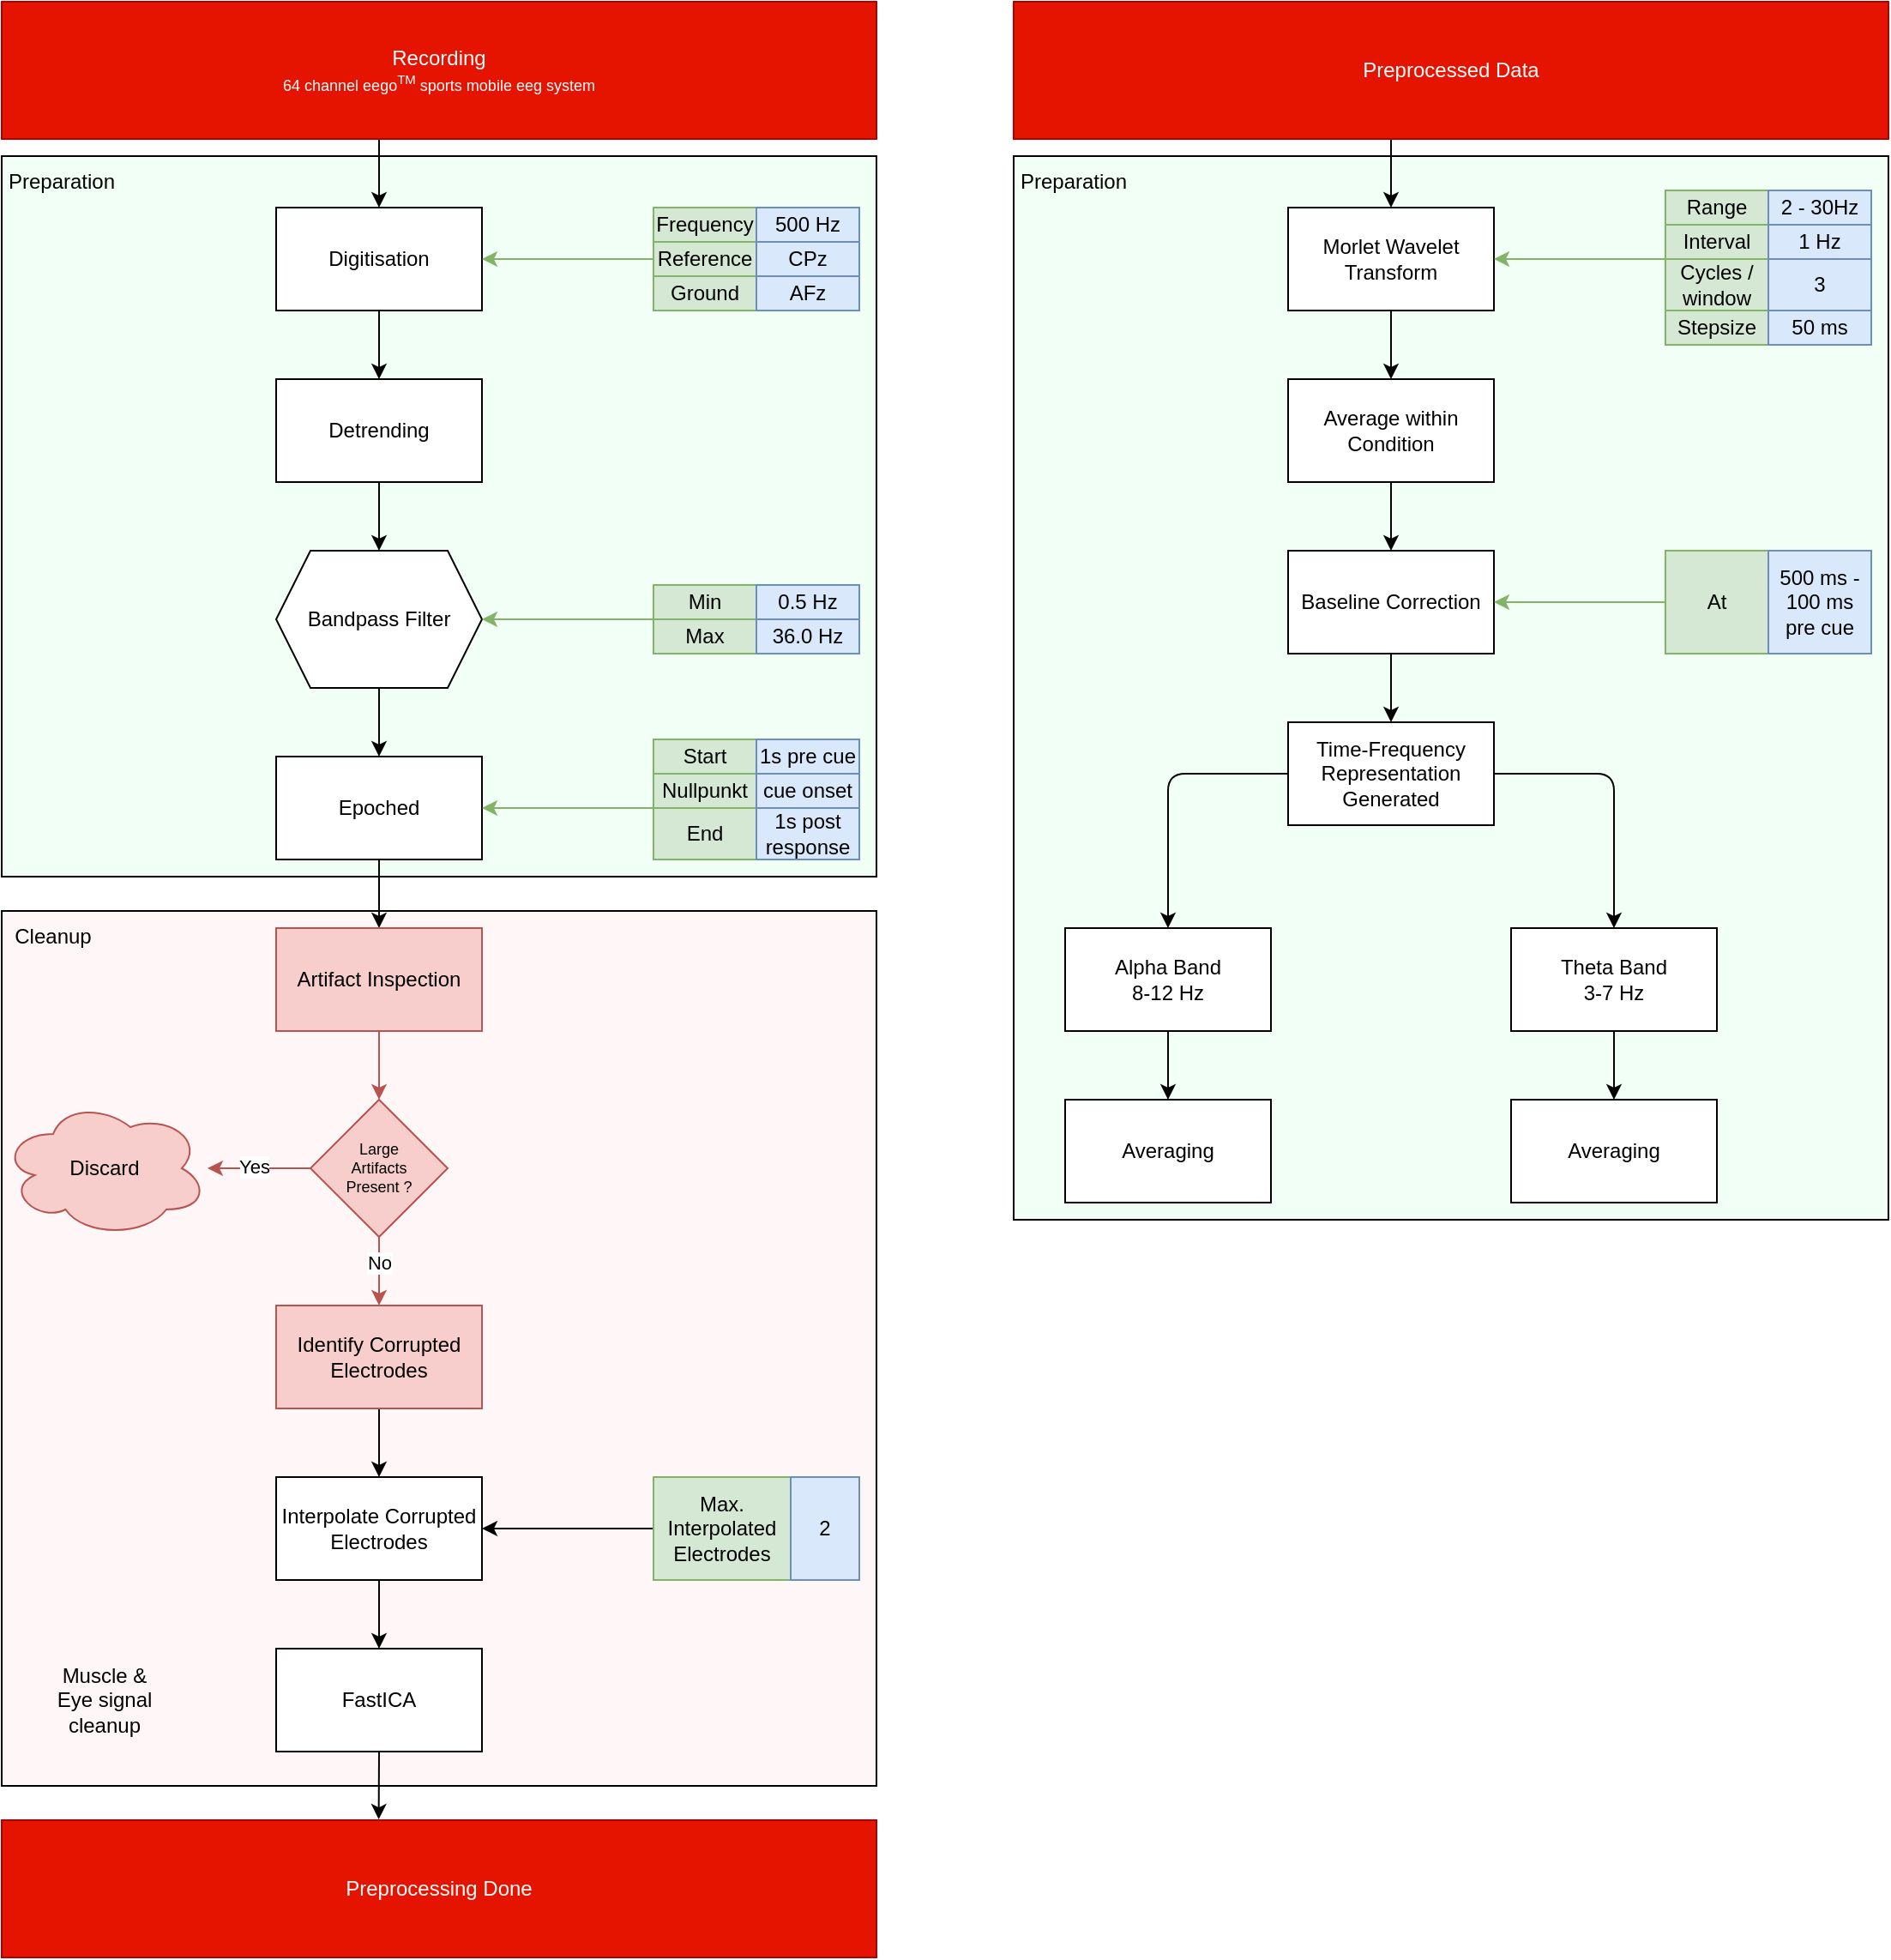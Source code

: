 <mxfile version="22.1.2" type="device">
  <diagram name="Page-1" id="T5EYXJv1ri5F9CuWuJAU">
    <mxGraphModel dx="1610" dy="917" grid="1" gridSize="10" guides="1" tooltips="1" connect="1" arrows="1" fold="1" page="0" pageScale="1" pageWidth="850" pageHeight="1100" math="0" shadow="0">
      <root>
        <mxCell id="0" />
        <mxCell id="1" parent="0" />
        <mxCell id="LV5YEyjAx938TFkUb-Wb-101" value="" style="rounded=0;whiteSpace=wrap;html=1;fillColor=#F2FFF7;" vertex="1" parent="1">
          <mxGeometry x="610" y="90" width="510" height="620" as="geometry" />
        </mxCell>
        <mxCell id="LV5YEyjAx938TFkUb-Wb-58" value="" style="rounded=0;whiteSpace=wrap;html=1;fillColor=#F2FFF7;strokeColor=#000000;fillStyle=auto;fontColor=#000000;gradientColor=none;" vertex="1" parent="1">
          <mxGeometry x="20" y="90" width="510" height="420" as="geometry" />
        </mxCell>
        <mxCell id="LV5YEyjAx938TFkUb-Wb-57" value="" style="rounded=0;whiteSpace=wrap;html=1;fillColor=#FFF7F7;" vertex="1" parent="1">
          <mxGeometry x="20" y="530" width="510" height="510" as="geometry" />
        </mxCell>
        <mxCell id="LV5YEyjAx938TFkUb-Wb-5" value="" style="edgeStyle=orthogonalEdgeStyle;orthogonalLoop=1;jettySize=auto;html=1;" edge="1" parent="1" source="LV5YEyjAx938TFkUb-Wb-2" target="LV5YEyjAx938TFkUb-Wb-4">
          <mxGeometry relative="1" as="geometry">
            <Array as="points">
              <mxPoint x="240" y="90" />
              <mxPoint x="240" y="90" />
            </Array>
          </mxGeometry>
        </mxCell>
        <mxCell id="LV5YEyjAx938TFkUb-Wb-2" value="&lt;div&gt;Recording&lt;/div&gt;&lt;div style=&quot;font-size: 9px;&quot; align=&quot;center&quot;&gt;64 channel eego&lt;sup&gt;TM&lt;/sup&gt; sports mobile eeg system&lt;br&gt;&lt;/div&gt;" style="rounded=0;whiteSpace=wrap;html=1;fillColor=#e51400;fontColor=#ffffff;strokeColor=#B20000;" vertex="1" parent="1">
          <mxGeometry x="20" width="510" height="80" as="geometry" />
        </mxCell>
        <mxCell id="LV5YEyjAx938TFkUb-Wb-17" value="" style="edgeStyle=orthogonalEdgeStyle;orthogonalLoop=1;jettySize=auto;html=1;" edge="1" parent="1" source="LV5YEyjAx938TFkUb-Wb-4" target="LV5YEyjAx938TFkUb-Wb-16">
          <mxGeometry relative="1" as="geometry" />
        </mxCell>
        <mxCell id="LV5YEyjAx938TFkUb-Wb-4" value="&lt;div&gt;Digitisation&lt;/div&gt;" style="rounded=0;whiteSpace=wrap;html=1;" vertex="1" parent="1">
          <mxGeometry x="180" y="120" width="120" height="60" as="geometry" />
        </mxCell>
        <mxCell id="LV5YEyjAx938TFkUb-Wb-9" style="edgeStyle=orthogonalEdgeStyle;orthogonalLoop=1;jettySize=auto;html=1;exitX=0;exitY=0.5;exitDx=0;exitDy=0;entryX=1;entryY=0.5;entryDx=0;entryDy=0;fillColor=#d5e8d4;strokeColor=#82b366;" edge="1" parent="1" source="LV5YEyjAx938TFkUb-Wb-8" target="LV5YEyjAx938TFkUb-Wb-4">
          <mxGeometry relative="1" as="geometry" />
        </mxCell>
        <mxCell id="LV5YEyjAx938TFkUb-Wb-8" value="" style="rounded=0;whiteSpace=wrap;html=1;fillColor=#d5e8d4;strokeColor=#82b366;" vertex="1" parent="1">
          <mxGeometry x="400" y="120" width="120" height="60" as="geometry" />
        </mxCell>
        <mxCell id="LV5YEyjAx938TFkUb-Wb-10" value="Frequency" style="text;html=1;strokeColor=#82b366;fillColor=none;align=center;verticalAlign=middle;whiteSpace=wrap;rounded=0;" vertex="1" parent="1">
          <mxGeometry x="400" y="120" width="60" height="20" as="geometry" />
        </mxCell>
        <mxCell id="LV5YEyjAx938TFkUb-Wb-11" value="Reference" style="rounded=0;whiteSpace=wrap;html=1;fillColor=#d5e8d4;strokeColor=#82b366;" vertex="1" parent="1">
          <mxGeometry x="400" y="140" width="60" height="20" as="geometry" />
        </mxCell>
        <mxCell id="LV5YEyjAx938TFkUb-Wb-12" value="Ground" style="rounded=0;whiteSpace=wrap;html=1;fillColor=#d5e8d4;strokeColor=#82b366;" vertex="1" parent="1">
          <mxGeometry x="400" y="160" width="60" height="20" as="geometry" />
        </mxCell>
        <mxCell id="LV5YEyjAx938TFkUb-Wb-13" value="500 Hz" style="rounded=0;whiteSpace=wrap;html=1;fillColor=#dae8fc;strokeColor=#6c8ebf;" vertex="1" parent="1">
          <mxGeometry x="460" y="120" width="60" height="20" as="geometry" />
        </mxCell>
        <mxCell id="LV5YEyjAx938TFkUb-Wb-14" value="CPz" style="rounded=0;whiteSpace=wrap;html=1;fillColor=#dae8fc;strokeColor=#6c8ebf;" vertex="1" parent="1">
          <mxGeometry x="460" y="140" width="60" height="20" as="geometry" />
        </mxCell>
        <mxCell id="LV5YEyjAx938TFkUb-Wb-15" value="AFz" style="rounded=0;whiteSpace=wrap;html=1;fillColor=#dae8fc;strokeColor=#6c8ebf;" vertex="1" parent="1">
          <mxGeometry x="460" y="160" width="60" height="20" as="geometry" />
        </mxCell>
        <mxCell id="LV5YEyjAx938TFkUb-Wb-21" value="" style="edgeStyle=orthogonalEdgeStyle;orthogonalLoop=1;jettySize=auto;html=1;" edge="1" parent="1" source="LV5YEyjAx938TFkUb-Wb-16" target="LV5YEyjAx938TFkUb-Wb-20">
          <mxGeometry relative="1" as="geometry" />
        </mxCell>
        <mxCell id="LV5YEyjAx938TFkUb-Wb-16" value="&lt;div&gt;Detrending&lt;/div&gt;" style="rounded=0;whiteSpace=wrap;html=1;" vertex="1" parent="1">
          <mxGeometry x="180" y="220" width="120" height="60" as="geometry" />
        </mxCell>
        <mxCell id="LV5YEyjAx938TFkUb-Wb-28" value="" style="edgeStyle=orthogonalEdgeStyle;orthogonalLoop=1;jettySize=auto;html=1;" edge="1" parent="1" source="LV5YEyjAx938TFkUb-Wb-20" target="LV5YEyjAx938TFkUb-Wb-27">
          <mxGeometry relative="1" as="geometry" />
        </mxCell>
        <mxCell id="LV5YEyjAx938TFkUb-Wb-20" value="&lt;div&gt;Bandpass Filter&lt;br&gt;&lt;/div&gt;" style="shape=hexagon;perimeter=hexagonPerimeter2;whiteSpace=wrap;html=1;fixedSize=1;rounded=0;" vertex="1" parent="1">
          <mxGeometry x="180" y="320" width="120" height="80" as="geometry" />
        </mxCell>
        <mxCell id="LV5YEyjAx938TFkUb-Wb-22" value="Min" style="rounded=0;whiteSpace=wrap;html=1;fillColor=#d5e8d4;strokeColor=#82b366;" vertex="1" parent="1">
          <mxGeometry x="400" y="340" width="60" height="20" as="geometry" />
        </mxCell>
        <mxCell id="LV5YEyjAx938TFkUb-Wb-26" style="edgeStyle=orthogonalEdgeStyle;orthogonalLoop=1;jettySize=auto;html=1;exitX=0;exitY=0;exitDx=0;exitDy=0;entryX=1;entryY=0.5;entryDx=0;entryDy=0;fillColor=#d5e8d4;strokeColor=#82b366;" edge="1" parent="1" source="LV5YEyjAx938TFkUb-Wb-23" target="LV5YEyjAx938TFkUb-Wb-20">
          <mxGeometry relative="1" as="geometry">
            <Array as="points">
              <mxPoint x="380" y="360" />
              <mxPoint x="380" y="360" />
            </Array>
          </mxGeometry>
        </mxCell>
        <mxCell id="LV5YEyjAx938TFkUb-Wb-23" value="Max" style="rounded=0;whiteSpace=wrap;html=1;fillColor=#d5e8d4;strokeColor=#82b366;" vertex="1" parent="1">
          <mxGeometry x="400" y="360" width="60" height="20" as="geometry" />
        </mxCell>
        <mxCell id="LV5YEyjAx938TFkUb-Wb-24" value="0.5 Hz" style="rounded=0;whiteSpace=wrap;html=1;fillColor=#dae8fc;strokeColor=#6c8ebf;" vertex="1" parent="1">
          <mxGeometry x="460" y="340" width="60" height="20" as="geometry" />
        </mxCell>
        <mxCell id="LV5YEyjAx938TFkUb-Wb-25" value="36.0 Hz" style="rounded=0;whiteSpace=wrap;html=1;fillColor=#dae8fc;strokeColor=#6c8ebf;" vertex="1" parent="1">
          <mxGeometry x="460" y="360" width="60" height="20" as="geometry" />
        </mxCell>
        <mxCell id="LV5YEyjAx938TFkUb-Wb-39" value="" style="edgeStyle=orthogonalEdgeStyle;orthogonalLoop=1;jettySize=auto;html=1;" edge="1" parent="1" source="LV5YEyjAx938TFkUb-Wb-27" target="LV5YEyjAx938TFkUb-Wb-38">
          <mxGeometry relative="1" as="geometry" />
        </mxCell>
        <mxCell id="LV5YEyjAx938TFkUb-Wb-27" value="Epoched" style="whiteSpace=wrap;html=1;rounded=0;" vertex="1" parent="1">
          <mxGeometry x="180" y="440" width="120" height="60" as="geometry" />
        </mxCell>
        <mxCell id="LV5YEyjAx938TFkUb-Wb-30" value="Start" style="rounded=0;whiteSpace=wrap;html=1;fillColor=#d5e8d4;strokeColor=#82b366;" vertex="1" parent="1">
          <mxGeometry x="400" y="430" width="60" height="20" as="geometry" />
        </mxCell>
        <mxCell id="LV5YEyjAx938TFkUb-Wb-31" value="End" style="rounded=0;whiteSpace=wrap;html=1;fillColor=#d5e8d4;strokeColor=#82b366;" vertex="1" parent="1">
          <mxGeometry x="400" y="470" width="60" height="30" as="geometry" />
        </mxCell>
        <mxCell id="LV5YEyjAx938TFkUb-Wb-59" style="edgeStyle=orthogonalEdgeStyle;orthogonalLoop=1;jettySize=auto;html=1;exitX=0;exitY=1;exitDx=0;exitDy=0;entryX=1;entryY=0.5;entryDx=0;entryDy=0;fillColor=#d5e8d4;strokeColor=#82b366;" edge="1" parent="1" source="LV5YEyjAx938TFkUb-Wb-33" target="LV5YEyjAx938TFkUb-Wb-27">
          <mxGeometry relative="1" as="geometry">
            <Array as="points">
              <mxPoint x="380" y="470" />
              <mxPoint x="380" y="470" />
            </Array>
          </mxGeometry>
        </mxCell>
        <mxCell id="LV5YEyjAx938TFkUb-Wb-33" value="Nullpunkt" style="rounded=0;whiteSpace=wrap;html=1;fillColor=#d5e8d4;strokeColor=#82b366;" vertex="1" parent="1">
          <mxGeometry x="400" y="450" width="60" height="20" as="geometry" />
        </mxCell>
        <mxCell id="LV5YEyjAx938TFkUb-Wb-34" value="1s pre cue" style="rounded=0;whiteSpace=wrap;html=1;fillColor=#dae8fc;strokeColor=#6c8ebf;" vertex="1" parent="1">
          <mxGeometry x="460" y="430" width="60" height="20" as="geometry" />
        </mxCell>
        <mxCell id="LV5YEyjAx938TFkUb-Wb-35" value="cue onset" style="rounded=0;whiteSpace=wrap;html=1;fillColor=#dae8fc;strokeColor=#6c8ebf;" vertex="1" parent="1">
          <mxGeometry x="460" y="450" width="60" height="20" as="geometry" />
        </mxCell>
        <mxCell id="LV5YEyjAx938TFkUb-Wb-36" value="1s post response" style="rounded=0;whiteSpace=wrap;html=1;fillColor=#dae8fc;strokeColor=#6c8ebf;" vertex="1" parent="1">
          <mxGeometry x="460" y="470" width="60" height="30" as="geometry" />
        </mxCell>
        <mxCell id="LV5YEyjAx938TFkUb-Wb-41" value="" style="edgeStyle=orthogonalEdgeStyle;orthogonalLoop=1;jettySize=auto;html=1;fillColor=#f8cecc;strokeColor=#b85450;" edge="1" parent="1" source="LV5YEyjAx938TFkUb-Wb-38" target="LV5YEyjAx938TFkUb-Wb-40">
          <mxGeometry relative="1" as="geometry" />
        </mxCell>
        <mxCell id="LV5YEyjAx938TFkUb-Wb-38" value="Artifact Inspection" style="whiteSpace=wrap;html=1;rounded=0;fillColor=#f8cecc;strokeColor=#b85450;" vertex="1" parent="1">
          <mxGeometry x="180" y="540" width="120" height="60" as="geometry" />
        </mxCell>
        <mxCell id="LV5YEyjAx938TFkUb-Wb-43" value="" style="edgeStyle=orthogonalEdgeStyle;orthogonalLoop=1;jettySize=auto;html=1;fillColor=#f8cecc;strokeColor=#b85450;" edge="1" parent="1" source="LV5YEyjAx938TFkUb-Wb-40" target="LV5YEyjAx938TFkUb-Wb-42">
          <mxGeometry relative="1" as="geometry" />
        </mxCell>
        <mxCell id="LV5YEyjAx938TFkUb-Wb-44" value="Yes" style="edgeLabel;html=1;align=center;verticalAlign=middle;resizable=0;points=[];" vertex="1" connectable="0" parent="LV5YEyjAx938TFkUb-Wb-43">
          <mxGeometry x="0.107" y="-1" relative="1" as="geometry">
            <mxPoint as="offset" />
          </mxGeometry>
        </mxCell>
        <mxCell id="LV5YEyjAx938TFkUb-Wb-46" value="" style="edgeStyle=orthogonalEdgeStyle;orthogonalLoop=1;jettySize=auto;html=1;fillColor=#f8cecc;strokeColor=#b85450;" edge="1" parent="1" source="LV5YEyjAx938TFkUb-Wb-40" target="LV5YEyjAx938TFkUb-Wb-45">
          <mxGeometry relative="1" as="geometry" />
        </mxCell>
        <mxCell id="LV5YEyjAx938TFkUb-Wb-47" value="No" style="edgeLabel;html=1;align=center;verticalAlign=middle;resizable=0;points=[];" vertex="1" connectable="0" parent="LV5YEyjAx938TFkUb-Wb-46">
          <mxGeometry x="-0.277" relative="1" as="geometry">
            <mxPoint as="offset" />
          </mxGeometry>
        </mxCell>
        <mxCell id="LV5YEyjAx938TFkUb-Wb-40" value="&lt;div style=&quot;font-size: 9px;&quot;&gt;&lt;font style=&quot;font-size: 9px;&quot;&gt;Large&lt;/font&gt;&lt;/div&gt;&lt;div style=&quot;font-size: 9px;&quot;&gt;&lt;font style=&quot;font-size: 9px;&quot;&gt;Artifacts&lt;/font&gt;&lt;/div&gt;&lt;div style=&quot;font-size: 9px;&quot;&gt;&lt;font style=&quot;font-size: 9px;&quot;&gt;Present ?&lt;/font&gt;&lt;br style=&quot;font-size: 9px;&quot;&gt;&lt;/div&gt;" style="rhombus;whiteSpace=wrap;html=1;fillColor=#f8cecc;strokeColor=#b85450;rounded=0;fontSize=9;" vertex="1" parent="1">
          <mxGeometry x="200" y="640" width="80" height="80" as="geometry" />
        </mxCell>
        <mxCell id="LV5YEyjAx938TFkUb-Wb-42" value="Discard" style="ellipse;shape=cloud;whiteSpace=wrap;html=1;fontSize=12;fillColor=#f8cecc;strokeColor=#b85450;rounded=0;" vertex="1" parent="1">
          <mxGeometry x="20" y="640" width="120" height="80" as="geometry" />
        </mxCell>
        <mxCell id="LV5YEyjAx938TFkUb-Wb-49" value="" style="edgeStyle=orthogonalEdgeStyle;orthogonalLoop=1;jettySize=auto;html=1;" edge="1" parent="1" source="LV5YEyjAx938TFkUb-Wb-45" target="LV5YEyjAx938TFkUb-Wb-48">
          <mxGeometry relative="1" as="geometry" />
        </mxCell>
        <mxCell id="LV5YEyjAx938TFkUb-Wb-45" value="Identify Corrupted Electrodes" style="whiteSpace=wrap;html=1;fontSize=12;fillColor=#f8cecc;strokeColor=#b85450;rounded=0;" vertex="1" parent="1">
          <mxGeometry x="180" y="760" width="120" height="60" as="geometry" />
        </mxCell>
        <mxCell id="LV5YEyjAx938TFkUb-Wb-56" value="" style="edgeStyle=orthogonalEdgeStyle;orthogonalLoop=1;jettySize=auto;html=1;" edge="1" parent="1" source="LV5YEyjAx938TFkUb-Wb-48" target="LV5YEyjAx938TFkUb-Wb-55">
          <mxGeometry relative="1" as="geometry" />
        </mxCell>
        <mxCell id="LV5YEyjAx938TFkUb-Wb-48" value="Interpolate Corrupted Electrodes" style="whiteSpace=wrap;html=1;fontSize=12;rounded=0;" vertex="1" parent="1">
          <mxGeometry x="180" y="860" width="120" height="60" as="geometry" />
        </mxCell>
        <mxCell id="LV5YEyjAx938TFkUb-Wb-53" style="edgeStyle=orthogonalEdgeStyle;orthogonalLoop=1;jettySize=auto;html=1;exitX=0;exitY=0.5;exitDx=0;exitDy=0;entryX=1;entryY=0.5;entryDx=0;entryDy=0;" edge="1" parent="1" source="LV5YEyjAx938TFkUb-Wb-50" target="LV5YEyjAx938TFkUb-Wb-48">
          <mxGeometry relative="1" as="geometry" />
        </mxCell>
        <mxCell id="LV5YEyjAx938TFkUb-Wb-50" value="&lt;div&gt;Max. Interpolated&lt;/div&gt;&lt;div&gt;Electrodes&lt;br&gt;&lt;/div&gt;" style="rounded=0;whiteSpace=wrap;html=1;fillColor=#d5e8d4;strokeColor=#82b366;" vertex="1" parent="1">
          <mxGeometry x="400" y="860" width="80" height="60" as="geometry" />
        </mxCell>
        <mxCell id="LV5YEyjAx938TFkUb-Wb-54" value="2" style="rounded=0;whiteSpace=wrap;html=1;fillColor=#dae8fc;strokeColor=#6c8ebf;" vertex="1" parent="1">
          <mxGeometry x="480" y="860" width="40" height="60" as="geometry" />
        </mxCell>
        <mxCell id="LV5YEyjAx938TFkUb-Wb-55" value="FastICA" style="whiteSpace=wrap;html=1;fontSize=12;rounded=0;" vertex="1" parent="1">
          <mxGeometry x="180" y="960" width="120" height="60" as="geometry" />
        </mxCell>
        <mxCell id="LV5YEyjAx938TFkUb-Wb-60" value="Preparation" style="text;html=1;strokeColor=none;fillColor=none;align=center;verticalAlign=middle;whiteSpace=wrap;rounded=0;" vertex="1" parent="1">
          <mxGeometry x="20" y="90" width="70" height="30" as="geometry" />
        </mxCell>
        <mxCell id="LV5YEyjAx938TFkUb-Wb-61" value="Preprocessing Done" style="rounded=0;whiteSpace=wrap;html=1;fillColor=#e51400;fontColor=#ffffff;strokeColor=#B20000;" vertex="1" parent="1">
          <mxGeometry x="20" y="1060" width="510" height="80" as="geometry" />
        </mxCell>
        <mxCell id="LV5YEyjAx938TFkUb-Wb-62" style="edgeStyle=orthogonalEdgeStyle;orthogonalLoop=1;jettySize=auto;html=1;exitX=0.5;exitY=1;exitDx=0;exitDy=0;entryX=0.431;entryY=-0.006;entryDx=0;entryDy=0;entryPerimeter=0;" edge="1" parent="1" source="LV5YEyjAx938TFkUb-Wb-55" target="LV5YEyjAx938TFkUb-Wb-61">
          <mxGeometry relative="1" as="geometry" />
        </mxCell>
        <mxCell id="LV5YEyjAx938TFkUb-Wb-63" value="Cleanup" style="text;html=1;strokeColor=none;fillColor=none;align=center;verticalAlign=middle;whiteSpace=wrap;rounded=0;" vertex="1" parent="1">
          <mxGeometry x="20" y="530" width="60" height="30" as="geometry" />
        </mxCell>
        <mxCell id="LV5YEyjAx938TFkUb-Wb-64" value="Muscle &amp;amp; Eye signal cleanup" style="text;html=1;strokeColor=none;fillColor=none;align=center;verticalAlign=middle;whiteSpace=wrap;rounded=0;" vertex="1" parent="1">
          <mxGeometry x="50" y="975" width="60" height="30" as="geometry" />
        </mxCell>
        <mxCell id="LV5YEyjAx938TFkUb-Wb-70" value="" style="edgeStyle=orthogonalEdgeStyle;orthogonalLoop=1;jettySize=auto;html=1;" edge="1" parent="1" source="LV5YEyjAx938TFkUb-Wb-67" target="LV5YEyjAx938TFkUb-Wb-69">
          <mxGeometry relative="1" as="geometry">
            <Array as="points">
              <mxPoint x="830" y="100" />
              <mxPoint x="830" y="100" />
            </Array>
          </mxGeometry>
        </mxCell>
        <mxCell id="LV5YEyjAx938TFkUb-Wb-67" value="Preprocessed Data" style="rounded=0;whiteSpace=wrap;html=1;fillColor=#e51400;fontColor=#ffffff;strokeColor=#B20000;" vertex="1" parent="1">
          <mxGeometry x="610" width="510" height="80" as="geometry" />
        </mxCell>
        <mxCell id="LV5YEyjAx938TFkUb-Wb-85" value="" style="edgeStyle=orthogonalEdgeStyle;orthogonalLoop=1;jettySize=auto;html=1;" edge="1" parent="1" source="LV5YEyjAx938TFkUb-Wb-69" target="LV5YEyjAx938TFkUb-Wb-84">
          <mxGeometry relative="1" as="geometry" />
        </mxCell>
        <mxCell id="LV5YEyjAx938TFkUb-Wb-69" value="Morlet Wavelet Transform" style="whiteSpace=wrap;html=1;rounded=0;" vertex="1" parent="1">
          <mxGeometry x="770" y="120" width="120" height="60" as="geometry" />
        </mxCell>
        <mxCell id="LV5YEyjAx938TFkUb-Wb-71" value="Interval" style="whiteSpace=wrap;html=1;rounded=0;fillColor=#d5e8d4;strokeColor=#82b366;" vertex="1" parent="1">
          <mxGeometry x="990" y="130" width="60" height="20" as="geometry" />
        </mxCell>
        <mxCell id="LV5YEyjAx938TFkUb-Wb-73" value="1 Hz" style="rounded=0;whiteSpace=wrap;html=1;fillColor=#dae8fc;strokeColor=#6c8ebf;" vertex="1" parent="1">
          <mxGeometry x="1050" y="130" width="60" height="20" as="geometry" />
        </mxCell>
        <mxCell id="LV5YEyjAx938TFkUb-Wb-74" value="Range" style="rounded=0;whiteSpace=wrap;html=1;fillColor=#d5e8d4;strokeColor=#82b366;" vertex="1" parent="1">
          <mxGeometry x="990" y="110" width="60" height="20" as="geometry" />
        </mxCell>
        <mxCell id="LV5YEyjAx938TFkUb-Wb-75" value="2 - 30Hz" style="rounded=0;whiteSpace=wrap;html=1;fillColor=#dae8fc;strokeColor=#6c8ebf;" vertex="1" parent="1">
          <mxGeometry x="1050" y="110" width="60" height="20" as="geometry" />
        </mxCell>
        <mxCell id="LV5YEyjAx938TFkUb-Wb-83" style="edgeStyle=orthogonalEdgeStyle;orthogonalLoop=1;jettySize=auto;html=1;exitX=0;exitY=0;exitDx=0;exitDy=0;entryX=1;entryY=0.5;entryDx=0;entryDy=0;fillColor=#d5e8d4;strokeColor=#82b366;" edge="1" parent="1" source="LV5YEyjAx938TFkUb-Wb-76" target="LV5YEyjAx938TFkUb-Wb-69">
          <mxGeometry relative="1" as="geometry">
            <Array as="points">
              <mxPoint x="960" y="150" />
              <mxPoint x="960" y="150" />
            </Array>
          </mxGeometry>
        </mxCell>
        <mxCell id="LV5YEyjAx938TFkUb-Wb-76" value="Cycles / window" style="rounded=0;whiteSpace=wrap;html=1;fillColor=#d5e8d4;strokeColor=#82b366;" vertex="1" parent="1">
          <mxGeometry x="990" y="150" width="60" height="30" as="geometry" />
        </mxCell>
        <mxCell id="LV5YEyjAx938TFkUb-Wb-80" value="3" style="rounded=0;whiteSpace=wrap;html=1;fillColor=#dae8fc;strokeColor=#6c8ebf;" vertex="1" parent="1">
          <mxGeometry x="1050" y="150" width="60" height="30" as="geometry" />
        </mxCell>
        <mxCell id="LV5YEyjAx938TFkUb-Wb-81" value="Stepsize" style="rounded=0;whiteSpace=wrap;html=1;fillColor=#d5e8d4;strokeColor=#82b366;" vertex="1" parent="1">
          <mxGeometry x="990" y="180" width="60" height="20" as="geometry" />
        </mxCell>
        <mxCell id="LV5YEyjAx938TFkUb-Wb-82" value="50 ms" style="rounded=0;whiteSpace=wrap;html=1;fillColor=#dae8fc;strokeColor=#6c8ebf;" vertex="1" parent="1">
          <mxGeometry x="1050" y="180" width="60" height="20" as="geometry" />
        </mxCell>
        <mxCell id="LV5YEyjAx938TFkUb-Wb-87" value="" style="edgeStyle=orthogonalEdgeStyle;orthogonalLoop=1;jettySize=auto;html=1;" edge="1" parent="1" source="LV5YEyjAx938TFkUb-Wb-84" target="LV5YEyjAx938TFkUb-Wb-86">
          <mxGeometry relative="1" as="geometry" />
        </mxCell>
        <mxCell id="LV5YEyjAx938TFkUb-Wb-84" value="&lt;div&gt;Average within&lt;/div&gt;&lt;div&gt;Condition&lt;br&gt;&lt;/div&gt;" style="whiteSpace=wrap;html=1;rounded=0;" vertex="1" parent="1">
          <mxGeometry x="770" y="220" width="120" height="60" as="geometry" />
        </mxCell>
        <mxCell id="LV5YEyjAx938TFkUb-Wb-92" value="" style="edgeStyle=orthogonalEdgeStyle;orthogonalLoop=1;jettySize=auto;html=1;" edge="1" parent="1" source="LV5YEyjAx938TFkUb-Wb-86" target="LV5YEyjAx938TFkUb-Wb-91">
          <mxGeometry relative="1" as="geometry" />
        </mxCell>
        <mxCell id="LV5YEyjAx938TFkUb-Wb-86" value="Baseline Correction" style="whiteSpace=wrap;html=1;rounded=0;" vertex="1" parent="1">
          <mxGeometry x="770" y="320" width="120" height="60" as="geometry" />
        </mxCell>
        <mxCell id="LV5YEyjAx938TFkUb-Wb-89" style="edgeStyle=orthogonalEdgeStyle;orthogonalLoop=1;jettySize=auto;html=1;exitX=0;exitY=0.5;exitDx=0;exitDy=0;entryX=1;entryY=0.5;entryDx=0;entryDy=0;fillColor=#d5e8d4;strokeColor=#82b366;" edge="1" parent="1" source="LV5YEyjAx938TFkUb-Wb-88" target="LV5YEyjAx938TFkUb-Wb-86">
          <mxGeometry relative="1" as="geometry" />
        </mxCell>
        <mxCell id="LV5YEyjAx938TFkUb-Wb-88" value="At" style="rounded=0;whiteSpace=wrap;html=1;fillColor=#d5e8d4;strokeColor=#82b366;" vertex="1" parent="1">
          <mxGeometry x="990" y="320" width="60" height="60" as="geometry" />
        </mxCell>
        <mxCell id="LV5YEyjAx938TFkUb-Wb-90" value="&lt;div&gt;500 ms - 100 ms&lt;/div&gt;&lt;div&gt;pre cue&lt;br&gt;&lt;/div&gt;" style="rounded=0;whiteSpace=wrap;html=1;fillColor=#dae8fc;strokeColor=#6c8ebf;" vertex="1" parent="1">
          <mxGeometry x="1050" y="320" width="60" height="60" as="geometry" />
        </mxCell>
        <mxCell id="LV5YEyjAx938TFkUb-Wb-94" value="" style="edgeStyle=orthogonalEdgeStyle;orthogonalLoop=1;jettySize=auto;html=1;" edge="1" parent="1" source="LV5YEyjAx938TFkUb-Wb-91" target="LV5YEyjAx938TFkUb-Wb-93">
          <mxGeometry relative="1" as="geometry" />
        </mxCell>
        <mxCell id="LV5YEyjAx938TFkUb-Wb-96" value="" style="edgeStyle=orthogonalEdgeStyle;orthogonalLoop=1;jettySize=auto;html=1;" edge="1" parent="1" source="LV5YEyjAx938TFkUb-Wb-91" target="LV5YEyjAx938TFkUb-Wb-95">
          <mxGeometry relative="1" as="geometry" />
        </mxCell>
        <mxCell id="LV5YEyjAx938TFkUb-Wb-91" value="&lt;div&gt;Time-Frequency&lt;/div&gt;&lt;div&gt;Representation&lt;/div&gt;&lt;div&gt;Generated&lt;br&gt;&lt;/div&gt;" style="whiteSpace=wrap;html=1;rounded=0;" vertex="1" parent="1">
          <mxGeometry x="770" y="420" width="120" height="60" as="geometry" />
        </mxCell>
        <mxCell id="LV5YEyjAx938TFkUb-Wb-98" value="" style="edgeStyle=orthogonalEdgeStyle;orthogonalLoop=1;jettySize=auto;html=1;" edge="1" parent="1" source="LV5YEyjAx938TFkUb-Wb-93" target="LV5YEyjAx938TFkUb-Wb-97">
          <mxGeometry relative="1" as="geometry" />
        </mxCell>
        <mxCell id="LV5YEyjAx938TFkUb-Wb-93" value="&lt;div&gt;Alpha Band&lt;/div&gt;8-12 Hz" style="whiteSpace=wrap;html=1;rounded=0;" vertex="1" parent="1">
          <mxGeometry x="640" y="540" width="120" height="60" as="geometry" />
        </mxCell>
        <mxCell id="LV5YEyjAx938TFkUb-Wb-100" value="" style="edgeStyle=orthogonalEdgeStyle;orthogonalLoop=1;jettySize=auto;html=1;" edge="1" parent="1" source="LV5YEyjAx938TFkUb-Wb-95" target="LV5YEyjAx938TFkUb-Wb-99">
          <mxGeometry relative="1" as="geometry" />
        </mxCell>
        <mxCell id="LV5YEyjAx938TFkUb-Wb-95" value="&lt;div&gt;Theta Band&lt;/div&gt;&lt;div&gt;3-7 Hz&lt;br&gt;&lt;/div&gt;" style="whiteSpace=wrap;html=1;rounded=0;" vertex="1" parent="1">
          <mxGeometry x="900" y="540" width="120" height="60" as="geometry" />
        </mxCell>
        <mxCell id="LV5YEyjAx938TFkUb-Wb-97" value="Averaging" style="whiteSpace=wrap;html=1;rounded=0;" vertex="1" parent="1">
          <mxGeometry x="640" y="640" width="120" height="60" as="geometry" />
        </mxCell>
        <mxCell id="LV5YEyjAx938TFkUb-Wb-99" value="Averaging" style="whiteSpace=wrap;html=1;rounded=0;" vertex="1" parent="1">
          <mxGeometry x="900" y="640" width="120" height="60" as="geometry" />
        </mxCell>
        <mxCell id="LV5YEyjAx938TFkUb-Wb-102" value="Preparation" style="text;html=1;strokeColor=none;fillColor=none;align=center;verticalAlign=middle;whiteSpace=wrap;rounded=0;" vertex="1" parent="1">
          <mxGeometry x="610" y="90" width="70" height="30" as="geometry" />
        </mxCell>
      </root>
    </mxGraphModel>
  </diagram>
</mxfile>
